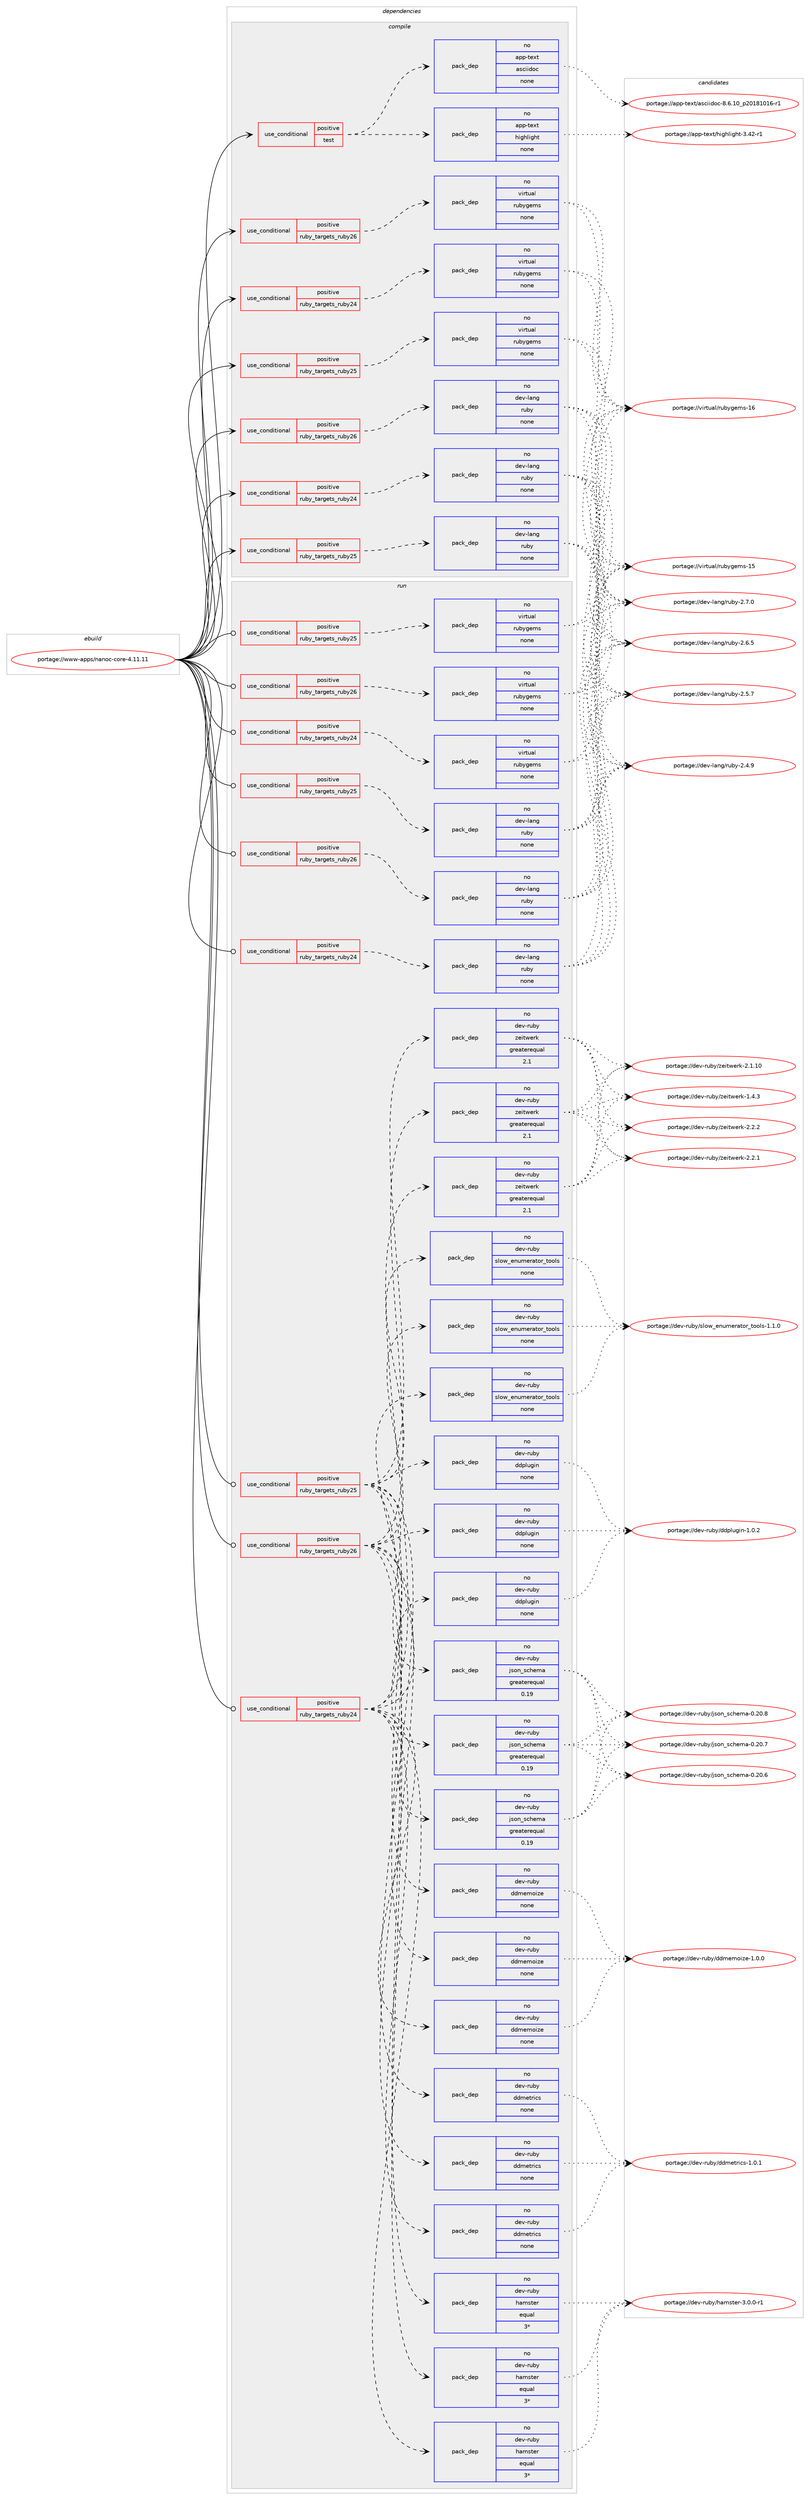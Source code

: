 digraph prolog {

# *************
# Graph options
# *************

newrank=true;
concentrate=true;
compound=true;
graph [rankdir=LR,fontname=Helvetica,fontsize=10,ranksep=1.5];#, ranksep=2.5, nodesep=0.2];
edge  [arrowhead=vee];
node  [fontname=Helvetica,fontsize=10];

# **********
# The ebuild
# **********

subgraph cluster_leftcol {
color=gray;
rank=same;
label=<<i>ebuild</i>>;
id [label="portage://www-apps/nanoc-core-4.11.11", color=red, width=4, href="../www-apps/nanoc-core-4.11.11.svg"];
}

# ****************
# The dependencies
# ****************

subgraph cluster_midcol {
color=gray;
label=<<i>dependencies</i>>;
subgraph cluster_compile {
fillcolor="#eeeeee";
style=filled;
label=<<i>compile</i>>;
subgraph cond6099 {
dependency33812 [label=<<TABLE BORDER="0" CELLBORDER="1" CELLSPACING="0" CELLPADDING="4"><TR><TD ROWSPAN="3" CELLPADDING="10">use_conditional</TD></TR><TR><TD>positive</TD></TR><TR><TD>ruby_targets_ruby24</TD></TR></TABLE>>, shape=none, color=red];
subgraph pack27102 {
dependency33813 [label=<<TABLE BORDER="0" CELLBORDER="1" CELLSPACING="0" CELLPADDING="4" WIDTH="220"><TR><TD ROWSPAN="6" CELLPADDING="30">pack_dep</TD></TR><TR><TD WIDTH="110">no</TD></TR><TR><TD>dev-lang</TD></TR><TR><TD>ruby</TD></TR><TR><TD>none</TD></TR><TR><TD></TD></TR></TABLE>>, shape=none, color=blue];
}
dependency33812:e -> dependency33813:w [weight=20,style="dashed",arrowhead="vee"];
}
id:e -> dependency33812:w [weight=20,style="solid",arrowhead="vee"];
subgraph cond6100 {
dependency33814 [label=<<TABLE BORDER="0" CELLBORDER="1" CELLSPACING="0" CELLPADDING="4"><TR><TD ROWSPAN="3" CELLPADDING="10">use_conditional</TD></TR><TR><TD>positive</TD></TR><TR><TD>ruby_targets_ruby24</TD></TR></TABLE>>, shape=none, color=red];
subgraph pack27103 {
dependency33815 [label=<<TABLE BORDER="0" CELLBORDER="1" CELLSPACING="0" CELLPADDING="4" WIDTH="220"><TR><TD ROWSPAN="6" CELLPADDING="30">pack_dep</TD></TR><TR><TD WIDTH="110">no</TD></TR><TR><TD>virtual</TD></TR><TR><TD>rubygems</TD></TR><TR><TD>none</TD></TR><TR><TD></TD></TR></TABLE>>, shape=none, color=blue];
}
dependency33814:e -> dependency33815:w [weight=20,style="dashed",arrowhead="vee"];
}
id:e -> dependency33814:w [weight=20,style="solid",arrowhead="vee"];
subgraph cond6101 {
dependency33816 [label=<<TABLE BORDER="0" CELLBORDER="1" CELLSPACING="0" CELLPADDING="4"><TR><TD ROWSPAN="3" CELLPADDING="10">use_conditional</TD></TR><TR><TD>positive</TD></TR><TR><TD>ruby_targets_ruby25</TD></TR></TABLE>>, shape=none, color=red];
subgraph pack27104 {
dependency33817 [label=<<TABLE BORDER="0" CELLBORDER="1" CELLSPACING="0" CELLPADDING="4" WIDTH="220"><TR><TD ROWSPAN="6" CELLPADDING="30">pack_dep</TD></TR><TR><TD WIDTH="110">no</TD></TR><TR><TD>dev-lang</TD></TR><TR><TD>ruby</TD></TR><TR><TD>none</TD></TR><TR><TD></TD></TR></TABLE>>, shape=none, color=blue];
}
dependency33816:e -> dependency33817:w [weight=20,style="dashed",arrowhead="vee"];
}
id:e -> dependency33816:w [weight=20,style="solid",arrowhead="vee"];
subgraph cond6102 {
dependency33818 [label=<<TABLE BORDER="0" CELLBORDER="1" CELLSPACING="0" CELLPADDING="4"><TR><TD ROWSPAN="3" CELLPADDING="10">use_conditional</TD></TR><TR><TD>positive</TD></TR><TR><TD>ruby_targets_ruby25</TD></TR></TABLE>>, shape=none, color=red];
subgraph pack27105 {
dependency33819 [label=<<TABLE BORDER="0" CELLBORDER="1" CELLSPACING="0" CELLPADDING="4" WIDTH="220"><TR><TD ROWSPAN="6" CELLPADDING="30">pack_dep</TD></TR><TR><TD WIDTH="110">no</TD></TR><TR><TD>virtual</TD></TR><TR><TD>rubygems</TD></TR><TR><TD>none</TD></TR><TR><TD></TD></TR></TABLE>>, shape=none, color=blue];
}
dependency33818:e -> dependency33819:w [weight=20,style="dashed",arrowhead="vee"];
}
id:e -> dependency33818:w [weight=20,style="solid",arrowhead="vee"];
subgraph cond6103 {
dependency33820 [label=<<TABLE BORDER="0" CELLBORDER="1" CELLSPACING="0" CELLPADDING="4"><TR><TD ROWSPAN="3" CELLPADDING="10">use_conditional</TD></TR><TR><TD>positive</TD></TR><TR><TD>ruby_targets_ruby26</TD></TR></TABLE>>, shape=none, color=red];
subgraph pack27106 {
dependency33821 [label=<<TABLE BORDER="0" CELLBORDER="1" CELLSPACING="0" CELLPADDING="4" WIDTH="220"><TR><TD ROWSPAN="6" CELLPADDING="30">pack_dep</TD></TR><TR><TD WIDTH="110">no</TD></TR><TR><TD>dev-lang</TD></TR><TR><TD>ruby</TD></TR><TR><TD>none</TD></TR><TR><TD></TD></TR></TABLE>>, shape=none, color=blue];
}
dependency33820:e -> dependency33821:w [weight=20,style="dashed",arrowhead="vee"];
}
id:e -> dependency33820:w [weight=20,style="solid",arrowhead="vee"];
subgraph cond6104 {
dependency33822 [label=<<TABLE BORDER="0" CELLBORDER="1" CELLSPACING="0" CELLPADDING="4"><TR><TD ROWSPAN="3" CELLPADDING="10">use_conditional</TD></TR><TR><TD>positive</TD></TR><TR><TD>ruby_targets_ruby26</TD></TR></TABLE>>, shape=none, color=red];
subgraph pack27107 {
dependency33823 [label=<<TABLE BORDER="0" CELLBORDER="1" CELLSPACING="0" CELLPADDING="4" WIDTH="220"><TR><TD ROWSPAN="6" CELLPADDING="30">pack_dep</TD></TR><TR><TD WIDTH="110">no</TD></TR><TR><TD>virtual</TD></TR><TR><TD>rubygems</TD></TR><TR><TD>none</TD></TR><TR><TD></TD></TR></TABLE>>, shape=none, color=blue];
}
dependency33822:e -> dependency33823:w [weight=20,style="dashed",arrowhead="vee"];
}
id:e -> dependency33822:w [weight=20,style="solid",arrowhead="vee"];
subgraph cond6105 {
dependency33824 [label=<<TABLE BORDER="0" CELLBORDER="1" CELLSPACING="0" CELLPADDING="4"><TR><TD ROWSPAN="3" CELLPADDING="10">use_conditional</TD></TR><TR><TD>positive</TD></TR><TR><TD>test</TD></TR></TABLE>>, shape=none, color=red];
subgraph pack27108 {
dependency33825 [label=<<TABLE BORDER="0" CELLBORDER="1" CELLSPACING="0" CELLPADDING="4" WIDTH="220"><TR><TD ROWSPAN="6" CELLPADDING="30">pack_dep</TD></TR><TR><TD WIDTH="110">no</TD></TR><TR><TD>app-text</TD></TR><TR><TD>asciidoc</TD></TR><TR><TD>none</TD></TR><TR><TD></TD></TR></TABLE>>, shape=none, color=blue];
}
dependency33824:e -> dependency33825:w [weight=20,style="dashed",arrowhead="vee"];
subgraph pack27109 {
dependency33826 [label=<<TABLE BORDER="0" CELLBORDER="1" CELLSPACING="0" CELLPADDING="4" WIDTH="220"><TR><TD ROWSPAN="6" CELLPADDING="30">pack_dep</TD></TR><TR><TD WIDTH="110">no</TD></TR><TR><TD>app-text</TD></TR><TR><TD>highlight</TD></TR><TR><TD>none</TD></TR><TR><TD></TD></TR></TABLE>>, shape=none, color=blue];
}
dependency33824:e -> dependency33826:w [weight=20,style="dashed",arrowhead="vee"];
}
id:e -> dependency33824:w [weight=20,style="solid",arrowhead="vee"];
}
subgraph cluster_compileandrun {
fillcolor="#eeeeee";
style=filled;
label=<<i>compile and run</i>>;
}
subgraph cluster_run {
fillcolor="#eeeeee";
style=filled;
label=<<i>run</i>>;
subgraph cond6106 {
dependency33827 [label=<<TABLE BORDER="0" CELLBORDER="1" CELLSPACING="0" CELLPADDING="4"><TR><TD ROWSPAN="3" CELLPADDING="10">use_conditional</TD></TR><TR><TD>positive</TD></TR><TR><TD>ruby_targets_ruby24</TD></TR></TABLE>>, shape=none, color=red];
subgraph pack27110 {
dependency33828 [label=<<TABLE BORDER="0" CELLBORDER="1" CELLSPACING="0" CELLPADDING="4" WIDTH="220"><TR><TD ROWSPAN="6" CELLPADDING="30">pack_dep</TD></TR><TR><TD WIDTH="110">no</TD></TR><TR><TD>dev-lang</TD></TR><TR><TD>ruby</TD></TR><TR><TD>none</TD></TR><TR><TD></TD></TR></TABLE>>, shape=none, color=blue];
}
dependency33827:e -> dependency33828:w [weight=20,style="dashed",arrowhead="vee"];
}
id:e -> dependency33827:w [weight=20,style="solid",arrowhead="odot"];
subgraph cond6107 {
dependency33829 [label=<<TABLE BORDER="0" CELLBORDER="1" CELLSPACING="0" CELLPADDING="4"><TR><TD ROWSPAN="3" CELLPADDING="10">use_conditional</TD></TR><TR><TD>positive</TD></TR><TR><TD>ruby_targets_ruby24</TD></TR></TABLE>>, shape=none, color=red];
subgraph pack27111 {
dependency33830 [label=<<TABLE BORDER="0" CELLBORDER="1" CELLSPACING="0" CELLPADDING="4" WIDTH="220"><TR><TD ROWSPAN="6" CELLPADDING="30">pack_dep</TD></TR><TR><TD WIDTH="110">no</TD></TR><TR><TD>dev-ruby</TD></TR><TR><TD>ddmemoize</TD></TR><TR><TD>none</TD></TR><TR><TD></TD></TR></TABLE>>, shape=none, color=blue];
}
dependency33829:e -> dependency33830:w [weight=20,style="dashed",arrowhead="vee"];
subgraph pack27112 {
dependency33831 [label=<<TABLE BORDER="0" CELLBORDER="1" CELLSPACING="0" CELLPADDING="4" WIDTH="220"><TR><TD ROWSPAN="6" CELLPADDING="30">pack_dep</TD></TR><TR><TD WIDTH="110">no</TD></TR><TR><TD>dev-ruby</TD></TR><TR><TD>ddmetrics</TD></TR><TR><TD>none</TD></TR><TR><TD></TD></TR></TABLE>>, shape=none, color=blue];
}
dependency33829:e -> dependency33831:w [weight=20,style="dashed",arrowhead="vee"];
subgraph pack27113 {
dependency33832 [label=<<TABLE BORDER="0" CELLBORDER="1" CELLSPACING="0" CELLPADDING="4" WIDTH="220"><TR><TD ROWSPAN="6" CELLPADDING="30">pack_dep</TD></TR><TR><TD WIDTH="110">no</TD></TR><TR><TD>dev-ruby</TD></TR><TR><TD>ddplugin</TD></TR><TR><TD>none</TD></TR><TR><TD></TD></TR></TABLE>>, shape=none, color=blue];
}
dependency33829:e -> dependency33832:w [weight=20,style="dashed",arrowhead="vee"];
subgraph pack27114 {
dependency33833 [label=<<TABLE BORDER="0" CELLBORDER="1" CELLSPACING="0" CELLPADDING="4" WIDTH="220"><TR><TD ROWSPAN="6" CELLPADDING="30">pack_dep</TD></TR><TR><TD WIDTH="110">no</TD></TR><TR><TD>dev-ruby</TD></TR><TR><TD>hamster</TD></TR><TR><TD>equal</TD></TR><TR><TD>3*</TD></TR></TABLE>>, shape=none, color=blue];
}
dependency33829:e -> dependency33833:w [weight=20,style="dashed",arrowhead="vee"];
subgraph pack27115 {
dependency33834 [label=<<TABLE BORDER="0" CELLBORDER="1" CELLSPACING="0" CELLPADDING="4" WIDTH="220"><TR><TD ROWSPAN="6" CELLPADDING="30">pack_dep</TD></TR><TR><TD WIDTH="110">no</TD></TR><TR><TD>dev-ruby</TD></TR><TR><TD>json_schema</TD></TR><TR><TD>greaterequal</TD></TR><TR><TD>0.19</TD></TR></TABLE>>, shape=none, color=blue];
}
dependency33829:e -> dependency33834:w [weight=20,style="dashed",arrowhead="vee"];
subgraph pack27116 {
dependency33835 [label=<<TABLE BORDER="0" CELLBORDER="1" CELLSPACING="0" CELLPADDING="4" WIDTH="220"><TR><TD ROWSPAN="6" CELLPADDING="30">pack_dep</TD></TR><TR><TD WIDTH="110">no</TD></TR><TR><TD>dev-ruby</TD></TR><TR><TD>slow_enumerator_tools</TD></TR><TR><TD>none</TD></TR><TR><TD></TD></TR></TABLE>>, shape=none, color=blue];
}
dependency33829:e -> dependency33835:w [weight=20,style="dashed",arrowhead="vee"];
subgraph pack27117 {
dependency33836 [label=<<TABLE BORDER="0" CELLBORDER="1" CELLSPACING="0" CELLPADDING="4" WIDTH="220"><TR><TD ROWSPAN="6" CELLPADDING="30">pack_dep</TD></TR><TR><TD WIDTH="110">no</TD></TR><TR><TD>dev-ruby</TD></TR><TR><TD>zeitwerk</TD></TR><TR><TD>greaterequal</TD></TR><TR><TD>2.1</TD></TR></TABLE>>, shape=none, color=blue];
}
dependency33829:e -> dependency33836:w [weight=20,style="dashed",arrowhead="vee"];
}
id:e -> dependency33829:w [weight=20,style="solid",arrowhead="odot"];
subgraph cond6108 {
dependency33837 [label=<<TABLE BORDER="0" CELLBORDER="1" CELLSPACING="0" CELLPADDING="4"><TR><TD ROWSPAN="3" CELLPADDING="10">use_conditional</TD></TR><TR><TD>positive</TD></TR><TR><TD>ruby_targets_ruby24</TD></TR></TABLE>>, shape=none, color=red];
subgraph pack27118 {
dependency33838 [label=<<TABLE BORDER="0" CELLBORDER="1" CELLSPACING="0" CELLPADDING="4" WIDTH="220"><TR><TD ROWSPAN="6" CELLPADDING="30">pack_dep</TD></TR><TR><TD WIDTH="110">no</TD></TR><TR><TD>virtual</TD></TR><TR><TD>rubygems</TD></TR><TR><TD>none</TD></TR><TR><TD></TD></TR></TABLE>>, shape=none, color=blue];
}
dependency33837:e -> dependency33838:w [weight=20,style="dashed",arrowhead="vee"];
}
id:e -> dependency33837:w [weight=20,style="solid",arrowhead="odot"];
subgraph cond6109 {
dependency33839 [label=<<TABLE BORDER="0" CELLBORDER="1" CELLSPACING="0" CELLPADDING="4"><TR><TD ROWSPAN="3" CELLPADDING="10">use_conditional</TD></TR><TR><TD>positive</TD></TR><TR><TD>ruby_targets_ruby25</TD></TR></TABLE>>, shape=none, color=red];
subgraph pack27119 {
dependency33840 [label=<<TABLE BORDER="0" CELLBORDER="1" CELLSPACING="0" CELLPADDING="4" WIDTH="220"><TR><TD ROWSPAN="6" CELLPADDING="30">pack_dep</TD></TR><TR><TD WIDTH="110">no</TD></TR><TR><TD>dev-lang</TD></TR><TR><TD>ruby</TD></TR><TR><TD>none</TD></TR><TR><TD></TD></TR></TABLE>>, shape=none, color=blue];
}
dependency33839:e -> dependency33840:w [weight=20,style="dashed",arrowhead="vee"];
}
id:e -> dependency33839:w [weight=20,style="solid",arrowhead="odot"];
subgraph cond6110 {
dependency33841 [label=<<TABLE BORDER="0" CELLBORDER="1" CELLSPACING="0" CELLPADDING="4"><TR><TD ROWSPAN="3" CELLPADDING="10">use_conditional</TD></TR><TR><TD>positive</TD></TR><TR><TD>ruby_targets_ruby25</TD></TR></TABLE>>, shape=none, color=red];
subgraph pack27120 {
dependency33842 [label=<<TABLE BORDER="0" CELLBORDER="1" CELLSPACING="0" CELLPADDING="4" WIDTH="220"><TR><TD ROWSPAN="6" CELLPADDING="30">pack_dep</TD></TR><TR><TD WIDTH="110">no</TD></TR><TR><TD>dev-ruby</TD></TR><TR><TD>ddmemoize</TD></TR><TR><TD>none</TD></TR><TR><TD></TD></TR></TABLE>>, shape=none, color=blue];
}
dependency33841:e -> dependency33842:w [weight=20,style="dashed",arrowhead="vee"];
subgraph pack27121 {
dependency33843 [label=<<TABLE BORDER="0" CELLBORDER="1" CELLSPACING="0" CELLPADDING="4" WIDTH="220"><TR><TD ROWSPAN="6" CELLPADDING="30">pack_dep</TD></TR><TR><TD WIDTH="110">no</TD></TR><TR><TD>dev-ruby</TD></TR><TR><TD>ddmetrics</TD></TR><TR><TD>none</TD></TR><TR><TD></TD></TR></TABLE>>, shape=none, color=blue];
}
dependency33841:e -> dependency33843:w [weight=20,style="dashed",arrowhead="vee"];
subgraph pack27122 {
dependency33844 [label=<<TABLE BORDER="0" CELLBORDER="1" CELLSPACING="0" CELLPADDING="4" WIDTH="220"><TR><TD ROWSPAN="6" CELLPADDING="30">pack_dep</TD></TR><TR><TD WIDTH="110">no</TD></TR><TR><TD>dev-ruby</TD></TR><TR><TD>ddplugin</TD></TR><TR><TD>none</TD></TR><TR><TD></TD></TR></TABLE>>, shape=none, color=blue];
}
dependency33841:e -> dependency33844:w [weight=20,style="dashed",arrowhead="vee"];
subgraph pack27123 {
dependency33845 [label=<<TABLE BORDER="0" CELLBORDER="1" CELLSPACING="0" CELLPADDING="4" WIDTH="220"><TR><TD ROWSPAN="6" CELLPADDING="30">pack_dep</TD></TR><TR><TD WIDTH="110">no</TD></TR><TR><TD>dev-ruby</TD></TR><TR><TD>hamster</TD></TR><TR><TD>equal</TD></TR><TR><TD>3*</TD></TR></TABLE>>, shape=none, color=blue];
}
dependency33841:e -> dependency33845:w [weight=20,style="dashed",arrowhead="vee"];
subgraph pack27124 {
dependency33846 [label=<<TABLE BORDER="0" CELLBORDER="1" CELLSPACING="0" CELLPADDING="4" WIDTH="220"><TR><TD ROWSPAN="6" CELLPADDING="30">pack_dep</TD></TR><TR><TD WIDTH="110">no</TD></TR><TR><TD>dev-ruby</TD></TR><TR><TD>json_schema</TD></TR><TR><TD>greaterequal</TD></TR><TR><TD>0.19</TD></TR></TABLE>>, shape=none, color=blue];
}
dependency33841:e -> dependency33846:w [weight=20,style="dashed",arrowhead="vee"];
subgraph pack27125 {
dependency33847 [label=<<TABLE BORDER="0" CELLBORDER="1" CELLSPACING="0" CELLPADDING="4" WIDTH="220"><TR><TD ROWSPAN="6" CELLPADDING="30">pack_dep</TD></TR><TR><TD WIDTH="110">no</TD></TR><TR><TD>dev-ruby</TD></TR><TR><TD>slow_enumerator_tools</TD></TR><TR><TD>none</TD></TR><TR><TD></TD></TR></TABLE>>, shape=none, color=blue];
}
dependency33841:e -> dependency33847:w [weight=20,style="dashed",arrowhead="vee"];
subgraph pack27126 {
dependency33848 [label=<<TABLE BORDER="0" CELLBORDER="1" CELLSPACING="0" CELLPADDING="4" WIDTH="220"><TR><TD ROWSPAN="6" CELLPADDING="30">pack_dep</TD></TR><TR><TD WIDTH="110">no</TD></TR><TR><TD>dev-ruby</TD></TR><TR><TD>zeitwerk</TD></TR><TR><TD>greaterequal</TD></TR><TR><TD>2.1</TD></TR></TABLE>>, shape=none, color=blue];
}
dependency33841:e -> dependency33848:w [weight=20,style="dashed",arrowhead="vee"];
}
id:e -> dependency33841:w [weight=20,style="solid",arrowhead="odot"];
subgraph cond6111 {
dependency33849 [label=<<TABLE BORDER="0" CELLBORDER="1" CELLSPACING="0" CELLPADDING="4"><TR><TD ROWSPAN="3" CELLPADDING="10">use_conditional</TD></TR><TR><TD>positive</TD></TR><TR><TD>ruby_targets_ruby25</TD></TR></TABLE>>, shape=none, color=red];
subgraph pack27127 {
dependency33850 [label=<<TABLE BORDER="0" CELLBORDER="1" CELLSPACING="0" CELLPADDING="4" WIDTH="220"><TR><TD ROWSPAN="6" CELLPADDING="30">pack_dep</TD></TR><TR><TD WIDTH="110">no</TD></TR><TR><TD>virtual</TD></TR><TR><TD>rubygems</TD></TR><TR><TD>none</TD></TR><TR><TD></TD></TR></TABLE>>, shape=none, color=blue];
}
dependency33849:e -> dependency33850:w [weight=20,style="dashed",arrowhead="vee"];
}
id:e -> dependency33849:w [weight=20,style="solid",arrowhead="odot"];
subgraph cond6112 {
dependency33851 [label=<<TABLE BORDER="0" CELLBORDER="1" CELLSPACING="0" CELLPADDING="4"><TR><TD ROWSPAN="3" CELLPADDING="10">use_conditional</TD></TR><TR><TD>positive</TD></TR><TR><TD>ruby_targets_ruby26</TD></TR></TABLE>>, shape=none, color=red];
subgraph pack27128 {
dependency33852 [label=<<TABLE BORDER="0" CELLBORDER="1" CELLSPACING="0" CELLPADDING="4" WIDTH="220"><TR><TD ROWSPAN="6" CELLPADDING="30">pack_dep</TD></TR><TR><TD WIDTH="110">no</TD></TR><TR><TD>dev-lang</TD></TR><TR><TD>ruby</TD></TR><TR><TD>none</TD></TR><TR><TD></TD></TR></TABLE>>, shape=none, color=blue];
}
dependency33851:e -> dependency33852:w [weight=20,style="dashed",arrowhead="vee"];
}
id:e -> dependency33851:w [weight=20,style="solid",arrowhead="odot"];
subgraph cond6113 {
dependency33853 [label=<<TABLE BORDER="0" CELLBORDER="1" CELLSPACING="0" CELLPADDING="4"><TR><TD ROWSPAN="3" CELLPADDING="10">use_conditional</TD></TR><TR><TD>positive</TD></TR><TR><TD>ruby_targets_ruby26</TD></TR></TABLE>>, shape=none, color=red];
subgraph pack27129 {
dependency33854 [label=<<TABLE BORDER="0" CELLBORDER="1" CELLSPACING="0" CELLPADDING="4" WIDTH="220"><TR><TD ROWSPAN="6" CELLPADDING="30">pack_dep</TD></TR><TR><TD WIDTH="110">no</TD></TR><TR><TD>dev-ruby</TD></TR><TR><TD>ddmemoize</TD></TR><TR><TD>none</TD></TR><TR><TD></TD></TR></TABLE>>, shape=none, color=blue];
}
dependency33853:e -> dependency33854:w [weight=20,style="dashed",arrowhead="vee"];
subgraph pack27130 {
dependency33855 [label=<<TABLE BORDER="0" CELLBORDER="1" CELLSPACING="0" CELLPADDING="4" WIDTH="220"><TR><TD ROWSPAN="6" CELLPADDING="30">pack_dep</TD></TR><TR><TD WIDTH="110">no</TD></TR><TR><TD>dev-ruby</TD></TR><TR><TD>ddmetrics</TD></TR><TR><TD>none</TD></TR><TR><TD></TD></TR></TABLE>>, shape=none, color=blue];
}
dependency33853:e -> dependency33855:w [weight=20,style="dashed",arrowhead="vee"];
subgraph pack27131 {
dependency33856 [label=<<TABLE BORDER="0" CELLBORDER="1" CELLSPACING="0" CELLPADDING="4" WIDTH="220"><TR><TD ROWSPAN="6" CELLPADDING="30">pack_dep</TD></TR><TR><TD WIDTH="110">no</TD></TR><TR><TD>dev-ruby</TD></TR><TR><TD>ddplugin</TD></TR><TR><TD>none</TD></TR><TR><TD></TD></TR></TABLE>>, shape=none, color=blue];
}
dependency33853:e -> dependency33856:w [weight=20,style="dashed",arrowhead="vee"];
subgraph pack27132 {
dependency33857 [label=<<TABLE BORDER="0" CELLBORDER="1" CELLSPACING="0" CELLPADDING="4" WIDTH="220"><TR><TD ROWSPAN="6" CELLPADDING="30">pack_dep</TD></TR><TR><TD WIDTH="110">no</TD></TR><TR><TD>dev-ruby</TD></TR><TR><TD>hamster</TD></TR><TR><TD>equal</TD></TR><TR><TD>3*</TD></TR></TABLE>>, shape=none, color=blue];
}
dependency33853:e -> dependency33857:w [weight=20,style="dashed",arrowhead="vee"];
subgraph pack27133 {
dependency33858 [label=<<TABLE BORDER="0" CELLBORDER="1" CELLSPACING="0" CELLPADDING="4" WIDTH="220"><TR><TD ROWSPAN="6" CELLPADDING="30">pack_dep</TD></TR><TR><TD WIDTH="110">no</TD></TR><TR><TD>dev-ruby</TD></TR><TR><TD>json_schema</TD></TR><TR><TD>greaterequal</TD></TR><TR><TD>0.19</TD></TR></TABLE>>, shape=none, color=blue];
}
dependency33853:e -> dependency33858:w [weight=20,style="dashed",arrowhead="vee"];
subgraph pack27134 {
dependency33859 [label=<<TABLE BORDER="0" CELLBORDER="1" CELLSPACING="0" CELLPADDING="4" WIDTH="220"><TR><TD ROWSPAN="6" CELLPADDING="30">pack_dep</TD></TR><TR><TD WIDTH="110">no</TD></TR><TR><TD>dev-ruby</TD></TR><TR><TD>slow_enumerator_tools</TD></TR><TR><TD>none</TD></TR><TR><TD></TD></TR></TABLE>>, shape=none, color=blue];
}
dependency33853:e -> dependency33859:w [weight=20,style="dashed",arrowhead="vee"];
subgraph pack27135 {
dependency33860 [label=<<TABLE BORDER="0" CELLBORDER="1" CELLSPACING="0" CELLPADDING="4" WIDTH="220"><TR><TD ROWSPAN="6" CELLPADDING="30">pack_dep</TD></TR><TR><TD WIDTH="110">no</TD></TR><TR><TD>dev-ruby</TD></TR><TR><TD>zeitwerk</TD></TR><TR><TD>greaterequal</TD></TR><TR><TD>2.1</TD></TR></TABLE>>, shape=none, color=blue];
}
dependency33853:e -> dependency33860:w [weight=20,style="dashed",arrowhead="vee"];
}
id:e -> dependency33853:w [weight=20,style="solid",arrowhead="odot"];
subgraph cond6114 {
dependency33861 [label=<<TABLE BORDER="0" CELLBORDER="1" CELLSPACING="0" CELLPADDING="4"><TR><TD ROWSPAN="3" CELLPADDING="10">use_conditional</TD></TR><TR><TD>positive</TD></TR><TR><TD>ruby_targets_ruby26</TD></TR></TABLE>>, shape=none, color=red];
subgraph pack27136 {
dependency33862 [label=<<TABLE BORDER="0" CELLBORDER="1" CELLSPACING="0" CELLPADDING="4" WIDTH="220"><TR><TD ROWSPAN="6" CELLPADDING="30">pack_dep</TD></TR><TR><TD WIDTH="110">no</TD></TR><TR><TD>virtual</TD></TR><TR><TD>rubygems</TD></TR><TR><TD>none</TD></TR><TR><TD></TD></TR></TABLE>>, shape=none, color=blue];
}
dependency33861:e -> dependency33862:w [weight=20,style="dashed",arrowhead="vee"];
}
id:e -> dependency33861:w [weight=20,style="solid",arrowhead="odot"];
}
}

# **************
# The candidates
# **************

subgraph cluster_choices {
rank=same;
color=gray;
label=<<i>candidates</i>>;

subgraph choice27102 {
color=black;
nodesep=1;
choice10010111845108971101034711411798121455046554648 [label="portage://dev-lang/ruby-2.7.0", color=red, width=4,href="../dev-lang/ruby-2.7.0.svg"];
choice10010111845108971101034711411798121455046544653 [label="portage://dev-lang/ruby-2.6.5", color=red, width=4,href="../dev-lang/ruby-2.6.5.svg"];
choice10010111845108971101034711411798121455046534655 [label="portage://dev-lang/ruby-2.5.7", color=red, width=4,href="../dev-lang/ruby-2.5.7.svg"];
choice10010111845108971101034711411798121455046524657 [label="portage://dev-lang/ruby-2.4.9", color=red, width=4,href="../dev-lang/ruby-2.4.9.svg"];
dependency33813:e -> choice10010111845108971101034711411798121455046554648:w [style=dotted,weight="100"];
dependency33813:e -> choice10010111845108971101034711411798121455046544653:w [style=dotted,weight="100"];
dependency33813:e -> choice10010111845108971101034711411798121455046534655:w [style=dotted,weight="100"];
dependency33813:e -> choice10010111845108971101034711411798121455046524657:w [style=dotted,weight="100"];
}
subgraph choice27103 {
color=black;
nodesep=1;
choice118105114116117971084711411798121103101109115454954 [label="portage://virtual/rubygems-16", color=red, width=4,href="../virtual/rubygems-16.svg"];
choice118105114116117971084711411798121103101109115454953 [label="portage://virtual/rubygems-15", color=red, width=4,href="../virtual/rubygems-15.svg"];
dependency33815:e -> choice118105114116117971084711411798121103101109115454954:w [style=dotted,weight="100"];
dependency33815:e -> choice118105114116117971084711411798121103101109115454953:w [style=dotted,weight="100"];
}
subgraph choice27104 {
color=black;
nodesep=1;
choice10010111845108971101034711411798121455046554648 [label="portage://dev-lang/ruby-2.7.0", color=red, width=4,href="../dev-lang/ruby-2.7.0.svg"];
choice10010111845108971101034711411798121455046544653 [label="portage://dev-lang/ruby-2.6.5", color=red, width=4,href="../dev-lang/ruby-2.6.5.svg"];
choice10010111845108971101034711411798121455046534655 [label="portage://dev-lang/ruby-2.5.7", color=red, width=4,href="../dev-lang/ruby-2.5.7.svg"];
choice10010111845108971101034711411798121455046524657 [label="portage://dev-lang/ruby-2.4.9", color=red, width=4,href="../dev-lang/ruby-2.4.9.svg"];
dependency33817:e -> choice10010111845108971101034711411798121455046554648:w [style=dotted,weight="100"];
dependency33817:e -> choice10010111845108971101034711411798121455046544653:w [style=dotted,weight="100"];
dependency33817:e -> choice10010111845108971101034711411798121455046534655:w [style=dotted,weight="100"];
dependency33817:e -> choice10010111845108971101034711411798121455046524657:w [style=dotted,weight="100"];
}
subgraph choice27105 {
color=black;
nodesep=1;
choice118105114116117971084711411798121103101109115454954 [label="portage://virtual/rubygems-16", color=red, width=4,href="../virtual/rubygems-16.svg"];
choice118105114116117971084711411798121103101109115454953 [label="portage://virtual/rubygems-15", color=red, width=4,href="../virtual/rubygems-15.svg"];
dependency33819:e -> choice118105114116117971084711411798121103101109115454954:w [style=dotted,weight="100"];
dependency33819:e -> choice118105114116117971084711411798121103101109115454953:w [style=dotted,weight="100"];
}
subgraph choice27106 {
color=black;
nodesep=1;
choice10010111845108971101034711411798121455046554648 [label="portage://dev-lang/ruby-2.7.0", color=red, width=4,href="../dev-lang/ruby-2.7.0.svg"];
choice10010111845108971101034711411798121455046544653 [label="portage://dev-lang/ruby-2.6.5", color=red, width=4,href="../dev-lang/ruby-2.6.5.svg"];
choice10010111845108971101034711411798121455046534655 [label="portage://dev-lang/ruby-2.5.7", color=red, width=4,href="../dev-lang/ruby-2.5.7.svg"];
choice10010111845108971101034711411798121455046524657 [label="portage://dev-lang/ruby-2.4.9", color=red, width=4,href="../dev-lang/ruby-2.4.9.svg"];
dependency33821:e -> choice10010111845108971101034711411798121455046554648:w [style=dotted,weight="100"];
dependency33821:e -> choice10010111845108971101034711411798121455046544653:w [style=dotted,weight="100"];
dependency33821:e -> choice10010111845108971101034711411798121455046534655:w [style=dotted,weight="100"];
dependency33821:e -> choice10010111845108971101034711411798121455046524657:w [style=dotted,weight="100"];
}
subgraph choice27107 {
color=black;
nodesep=1;
choice118105114116117971084711411798121103101109115454954 [label="portage://virtual/rubygems-16", color=red, width=4,href="../virtual/rubygems-16.svg"];
choice118105114116117971084711411798121103101109115454953 [label="portage://virtual/rubygems-15", color=red, width=4,href="../virtual/rubygems-15.svg"];
dependency33823:e -> choice118105114116117971084711411798121103101109115454954:w [style=dotted,weight="100"];
dependency33823:e -> choice118105114116117971084711411798121103101109115454953:w [style=dotted,weight="100"];
}
subgraph choice27108 {
color=black;
nodesep=1;
choice971121124511610112011647971159910510510011199455646544649489511250484956494849544511449 [label="portage://app-text/asciidoc-8.6.10_p20181016-r1", color=red, width=4,href="../app-text/asciidoc-8.6.10_p20181016-r1.svg"];
dependency33825:e -> choice971121124511610112011647971159910510510011199455646544649489511250484956494849544511449:w [style=dotted,weight="100"];
}
subgraph choice27109 {
color=black;
nodesep=1;
choice97112112451161011201164710410510310410810510310411645514652504511449 [label="portage://app-text/highlight-3.42-r1", color=red, width=4,href="../app-text/highlight-3.42-r1.svg"];
dependency33826:e -> choice97112112451161011201164710410510310410810510310411645514652504511449:w [style=dotted,weight="100"];
}
subgraph choice27110 {
color=black;
nodesep=1;
choice10010111845108971101034711411798121455046554648 [label="portage://dev-lang/ruby-2.7.0", color=red, width=4,href="../dev-lang/ruby-2.7.0.svg"];
choice10010111845108971101034711411798121455046544653 [label="portage://dev-lang/ruby-2.6.5", color=red, width=4,href="../dev-lang/ruby-2.6.5.svg"];
choice10010111845108971101034711411798121455046534655 [label="portage://dev-lang/ruby-2.5.7", color=red, width=4,href="../dev-lang/ruby-2.5.7.svg"];
choice10010111845108971101034711411798121455046524657 [label="portage://dev-lang/ruby-2.4.9", color=red, width=4,href="../dev-lang/ruby-2.4.9.svg"];
dependency33828:e -> choice10010111845108971101034711411798121455046554648:w [style=dotted,weight="100"];
dependency33828:e -> choice10010111845108971101034711411798121455046544653:w [style=dotted,weight="100"];
dependency33828:e -> choice10010111845108971101034711411798121455046534655:w [style=dotted,weight="100"];
dependency33828:e -> choice10010111845108971101034711411798121455046524657:w [style=dotted,weight="100"];
}
subgraph choice27111 {
color=black;
nodesep=1;
choice100101118451141179812147100100109101109111105122101454946484648 [label="portage://dev-ruby/ddmemoize-1.0.0", color=red, width=4,href="../dev-ruby/ddmemoize-1.0.0.svg"];
dependency33830:e -> choice100101118451141179812147100100109101109111105122101454946484648:w [style=dotted,weight="100"];
}
subgraph choice27112 {
color=black;
nodesep=1;
choice10010111845114117981214710010010910111611410599115454946484649 [label="portage://dev-ruby/ddmetrics-1.0.1", color=red, width=4,href="../dev-ruby/ddmetrics-1.0.1.svg"];
dependency33831:e -> choice10010111845114117981214710010010910111611410599115454946484649:w [style=dotted,weight="100"];
}
subgraph choice27113 {
color=black;
nodesep=1;
choice100101118451141179812147100100112108117103105110454946484650 [label="portage://dev-ruby/ddplugin-1.0.2", color=red, width=4,href="../dev-ruby/ddplugin-1.0.2.svg"];
dependency33832:e -> choice100101118451141179812147100100112108117103105110454946484650:w [style=dotted,weight="100"];
}
subgraph choice27114 {
color=black;
nodesep=1;
choice100101118451141179812147104971091151161011144551464846484511449 [label="portage://dev-ruby/hamster-3.0.0-r1", color=red, width=4,href="../dev-ruby/hamster-3.0.0-r1.svg"];
dependency33833:e -> choice100101118451141179812147104971091151161011144551464846484511449:w [style=dotted,weight="100"];
}
subgraph choice27115 {
color=black;
nodesep=1;
choice10010111845114117981214710611511111095115991041011099745484650484656 [label="portage://dev-ruby/json_schema-0.20.8", color=red, width=4,href="../dev-ruby/json_schema-0.20.8.svg"];
choice10010111845114117981214710611511111095115991041011099745484650484655 [label="portage://dev-ruby/json_schema-0.20.7", color=red, width=4,href="../dev-ruby/json_schema-0.20.7.svg"];
choice10010111845114117981214710611511111095115991041011099745484650484654 [label="portage://dev-ruby/json_schema-0.20.6", color=red, width=4,href="../dev-ruby/json_schema-0.20.6.svg"];
dependency33834:e -> choice10010111845114117981214710611511111095115991041011099745484650484656:w [style=dotted,weight="100"];
dependency33834:e -> choice10010111845114117981214710611511111095115991041011099745484650484655:w [style=dotted,weight="100"];
dependency33834:e -> choice10010111845114117981214710611511111095115991041011099745484650484654:w [style=dotted,weight="100"];
}
subgraph choice27116 {
color=black;
nodesep=1;
choice100101118451141179812147115108111119951011101171091011149711611111495116111111108115454946494648 [label="portage://dev-ruby/slow_enumerator_tools-1.1.0", color=red, width=4,href="../dev-ruby/slow_enumerator_tools-1.1.0.svg"];
dependency33835:e -> choice100101118451141179812147115108111119951011101171091011149711611111495116111111108115454946494648:w [style=dotted,weight="100"];
}
subgraph choice27117 {
color=black;
nodesep=1;
choice100101118451141179812147122101105116119101114107455046504650 [label="portage://dev-ruby/zeitwerk-2.2.2", color=red, width=4,href="../dev-ruby/zeitwerk-2.2.2.svg"];
choice100101118451141179812147122101105116119101114107455046504649 [label="portage://dev-ruby/zeitwerk-2.2.1", color=red, width=4,href="../dev-ruby/zeitwerk-2.2.1.svg"];
choice10010111845114117981214712210110511611910111410745504649464948 [label="portage://dev-ruby/zeitwerk-2.1.10", color=red, width=4,href="../dev-ruby/zeitwerk-2.1.10.svg"];
choice100101118451141179812147122101105116119101114107454946524651 [label="portage://dev-ruby/zeitwerk-1.4.3", color=red, width=4,href="../dev-ruby/zeitwerk-1.4.3.svg"];
dependency33836:e -> choice100101118451141179812147122101105116119101114107455046504650:w [style=dotted,weight="100"];
dependency33836:e -> choice100101118451141179812147122101105116119101114107455046504649:w [style=dotted,weight="100"];
dependency33836:e -> choice10010111845114117981214712210110511611910111410745504649464948:w [style=dotted,weight="100"];
dependency33836:e -> choice100101118451141179812147122101105116119101114107454946524651:w [style=dotted,weight="100"];
}
subgraph choice27118 {
color=black;
nodesep=1;
choice118105114116117971084711411798121103101109115454954 [label="portage://virtual/rubygems-16", color=red, width=4,href="../virtual/rubygems-16.svg"];
choice118105114116117971084711411798121103101109115454953 [label="portage://virtual/rubygems-15", color=red, width=4,href="../virtual/rubygems-15.svg"];
dependency33838:e -> choice118105114116117971084711411798121103101109115454954:w [style=dotted,weight="100"];
dependency33838:e -> choice118105114116117971084711411798121103101109115454953:w [style=dotted,weight="100"];
}
subgraph choice27119 {
color=black;
nodesep=1;
choice10010111845108971101034711411798121455046554648 [label="portage://dev-lang/ruby-2.7.0", color=red, width=4,href="../dev-lang/ruby-2.7.0.svg"];
choice10010111845108971101034711411798121455046544653 [label="portage://dev-lang/ruby-2.6.5", color=red, width=4,href="../dev-lang/ruby-2.6.5.svg"];
choice10010111845108971101034711411798121455046534655 [label="portage://dev-lang/ruby-2.5.7", color=red, width=4,href="../dev-lang/ruby-2.5.7.svg"];
choice10010111845108971101034711411798121455046524657 [label="portage://dev-lang/ruby-2.4.9", color=red, width=4,href="../dev-lang/ruby-2.4.9.svg"];
dependency33840:e -> choice10010111845108971101034711411798121455046554648:w [style=dotted,weight="100"];
dependency33840:e -> choice10010111845108971101034711411798121455046544653:w [style=dotted,weight="100"];
dependency33840:e -> choice10010111845108971101034711411798121455046534655:w [style=dotted,weight="100"];
dependency33840:e -> choice10010111845108971101034711411798121455046524657:w [style=dotted,weight="100"];
}
subgraph choice27120 {
color=black;
nodesep=1;
choice100101118451141179812147100100109101109111105122101454946484648 [label="portage://dev-ruby/ddmemoize-1.0.0", color=red, width=4,href="../dev-ruby/ddmemoize-1.0.0.svg"];
dependency33842:e -> choice100101118451141179812147100100109101109111105122101454946484648:w [style=dotted,weight="100"];
}
subgraph choice27121 {
color=black;
nodesep=1;
choice10010111845114117981214710010010910111611410599115454946484649 [label="portage://dev-ruby/ddmetrics-1.0.1", color=red, width=4,href="../dev-ruby/ddmetrics-1.0.1.svg"];
dependency33843:e -> choice10010111845114117981214710010010910111611410599115454946484649:w [style=dotted,weight="100"];
}
subgraph choice27122 {
color=black;
nodesep=1;
choice100101118451141179812147100100112108117103105110454946484650 [label="portage://dev-ruby/ddplugin-1.0.2", color=red, width=4,href="../dev-ruby/ddplugin-1.0.2.svg"];
dependency33844:e -> choice100101118451141179812147100100112108117103105110454946484650:w [style=dotted,weight="100"];
}
subgraph choice27123 {
color=black;
nodesep=1;
choice100101118451141179812147104971091151161011144551464846484511449 [label="portage://dev-ruby/hamster-3.0.0-r1", color=red, width=4,href="../dev-ruby/hamster-3.0.0-r1.svg"];
dependency33845:e -> choice100101118451141179812147104971091151161011144551464846484511449:w [style=dotted,weight="100"];
}
subgraph choice27124 {
color=black;
nodesep=1;
choice10010111845114117981214710611511111095115991041011099745484650484656 [label="portage://dev-ruby/json_schema-0.20.8", color=red, width=4,href="../dev-ruby/json_schema-0.20.8.svg"];
choice10010111845114117981214710611511111095115991041011099745484650484655 [label="portage://dev-ruby/json_schema-0.20.7", color=red, width=4,href="../dev-ruby/json_schema-0.20.7.svg"];
choice10010111845114117981214710611511111095115991041011099745484650484654 [label="portage://dev-ruby/json_schema-0.20.6", color=red, width=4,href="../dev-ruby/json_schema-0.20.6.svg"];
dependency33846:e -> choice10010111845114117981214710611511111095115991041011099745484650484656:w [style=dotted,weight="100"];
dependency33846:e -> choice10010111845114117981214710611511111095115991041011099745484650484655:w [style=dotted,weight="100"];
dependency33846:e -> choice10010111845114117981214710611511111095115991041011099745484650484654:w [style=dotted,weight="100"];
}
subgraph choice27125 {
color=black;
nodesep=1;
choice100101118451141179812147115108111119951011101171091011149711611111495116111111108115454946494648 [label="portage://dev-ruby/slow_enumerator_tools-1.1.0", color=red, width=4,href="../dev-ruby/slow_enumerator_tools-1.1.0.svg"];
dependency33847:e -> choice100101118451141179812147115108111119951011101171091011149711611111495116111111108115454946494648:w [style=dotted,weight="100"];
}
subgraph choice27126 {
color=black;
nodesep=1;
choice100101118451141179812147122101105116119101114107455046504650 [label="portage://dev-ruby/zeitwerk-2.2.2", color=red, width=4,href="../dev-ruby/zeitwerk-2.2.2.svg"];
choice100101118451141179812147122101105116119101114107455046504649 [label="portage://dev-ruby/zeitwerk-2.2.1", color=red, width=4,href="../dev-ruby/zeitwerk-2.2.1.svg"];
choice10010111845114117981214712210110511611910111410745504649464948 [label="portage://dev-ruby/zeitwerk-2.1.10", color=red, width=4,href="../dev-ruby/zeitwerk-2.1.10.svg"];
choice100101118451141179812147122101105116119101114107454946524651 [label="portage://dev-ruby/zeitwerk-1.4.3", color=red, width=4,href="../dev-ruby/zeitwerk-1.4.3.svg"];
dependency33848:e -> choice100101118451141179812147122101105116119101114107455046504650:w [style=dotted,weight="100"];
dependency33848:e -> choice100101118451141179812147122101105116119101114107455046504649:w [style=dotted,weight="100"];
dependency33848:e -> choice10010111845114117981214712210110511611910111410745504649464948:w [style=dotted,weight="100"];
dependency33848:e -> choice100101118451141179812147122101105116119101114107454946524651:w [style=dotted,weight="100"];
}
subgraph choice27127 {
color=black;
nodesep=1;
choice118105114116117971084711411798121103101109115454954 [label="portage://virtual/rubygems-16", color=red, width=4,href="../virtual/rubygems-16.svg"];
choice118105114116117971084711411798121103101109115454953 [label="portage://virtual/rubygems-15", color=red, width=4,href="../virtual/rubygems-15.svg"];
dependency33850:e -> choice118105114116117971084711411798121103101109115454954:w [style=dotted,weight="100"];
dependency33850:e -> choice118105114116117971084711411798121103101109115454953:w [style=dotted,weight="100"];
}
subgraph choice27128 {
color=black;
nodesep=1;
choice10010111845108971101034711411798121455046554648 [label="portage://dev-lang/ruby-2.7.0", color=red, width=4,href="../dev-lang/ruby-2.7.0.svg"];
choice10010111845108971101034711411798121455046544653 [label="portage://dev-lang/ruby-2.6.5", color=red, width=4,href="../dev-lang/ruby-2.6.5.svg"];
choice10010111845108971101034711411798121455046534655 [label="portage://dev-lang/ruby-2.5.7", color=red, width=4,href="../dev-lang/ruby-2.5.7.svg"];
choice10010111845108971101034711411798121455046524657 [label="portage://dev-lang/ruby-2.4.9", color=red, width=4,href="../dev-lang/ruby-2.4.9.svg"];
dependency33852:e -> choice10010111845108971101034711411798121455046554648:w [style=dotted,weight="100"];
dependency33852:e -> choice10010111845108971101034711411798121455046544653:w [style=dotted,weight="100"];
dependency33852:e -> choice10010111845108971101034711411798121455046534655:w [style=dotted,weight="100"];
dependency33852:e -> choice10010111845108971101034711411798121455046524657:w [style=dotted,weight="100"];
}
subgraph choice27129 {
color=black;
nodesep=1;
choice100101118451141179812147100100109101109111105122101454946484648 [label="portage://dev-ruby/ddmemoize-1.0.0", color=red, width=4,href="../dev-ruby/ddmemoize-1.0.0.svg"];
dependency33854:e -> choice100101118451141179812147100100109101109111105122101454946484648:w [style=dotted,weight="100"];
}
subgraph choice27130 {
color=black;
nodesep=1;
choice10010111845114117981214710010010910111611410599115454946484649 [label="portage://dev-ruby/ddmetrics-1.0.1", color=red, width=4,href="../dev-ruby/ddmetrics-1.0.1.svg"];
dependency33855:e -> choice10010111845114117981214710010010910111611410599115454946484649:w [style=dotted,weight="100"];
}
subgraph choice27131 {
color=black;
nodesep=1;
choice100101118451141179812147100100112108117103105110454946484650 [label="portage://dev-ruby/ddplugin-1.0.2", color=red, width=4,href="../dev-ruby/ddplugin-1.0.2.svg"];
dependency33856:e -> choice100101118451141179812147100100112108117103105110454946484650:w [style=dotted,weight="100"];
}
subgraph choice27132 {
color=black;
nodesep=1;
choice100101118451141179812147104971091151161011144551464846484511449 [label="portage://dev-ruby/hamster-3.0.0-r1", color=red, width=4,href="../dev-ruby/hamster-3.0.0-r1.svg"];
dependency33857:e -> choice100101118451141179812147104971091151161011144551464846484511449:w [style=dotted,weight="100"];
}
subgraph choice27133 {
color=black;
nodesep=1;
choice10010111845114117981214710611511111095115991041011099745484650484656 [label="portage://dev-ruby/json_schema-0.20.8", color=red, width=4,href="../dev-ruby/json_schema-0.20.8.svg"];
choice10010111845114117981214710611511111095115991041011099745484650484655 [label="portage://dev-ruby/json_schema-0.20.7", color=red, width=4,href="../dev-ruby/json_schema-0.20.7.svg"];
choice10010111845114117981214710611511111095115991041011099745484650484654 [label="portage://dev-ruby/json_schema-0.20.6", color=red, width=4,href="../dev-ruby/json_schema-0.20.6.svg"];
dependency33858:e -> choice10010111845114117981214710611511111095115991041011099745484650484656:w [style=dotted,weight="100"];
dependency33858:e -> choice10010111845114117981214710611511111095115991041011099745484650484655:w [style=dotted,weight="100"];
dependency33858:e -> choice10010111845114117981214710611511111095115991041011099745484650484654:w [style=dotted,weight="100"];
}
subgraph choice27134 {
color=black;
nodesep=1;
choice100101118451141179812147115108111119951011101171091011149711611111495116111111108115454946494648 [label="portage://dev-ruby/slow_enumerator_tools-1.1.0", color=red, width=4,href="../dev-ruby/slow_enumerator_tools-1.1.0.svg"];
dependency33859:e -> choice100101118451141179812147115108111119951011101171091011149711611111495116111111108115454946494648:w [style=dotted,weight="100"];
}
subgraph choice27135 {
color=black;
nodesep=1;
choice100101118451141179812147122101105116119101114107455046504650 [label="portage://dev-ruby/zeitwerk-2.2.2", color=red, width=4,href="../dev-ruby/zeitwerk-2.2.2.svg"];
choice100101118451141179812147122101105116119101114107455046504649 [label="portage://dev-ruby/zeitwerk-2.2.1", color=red, width=4,href="../dev-ruby/zeitwerk-2.2.1.svg"];
choice10010111845114117981214712210110511611910111410745504649464948 [label="portage://dev-ruby/zeitwerk-2.1.10", color=red, width=4,href="../dev-ruby/zeitwerk-2.1.10.svg"];
choice100101118451141179812147122101105116119101114107454946524651 [label="portage://dev-ruby/zeitwerk-1.4.3", color=red, width=4,href="../dev-ruby/zeitwerk-1.4.3.svg"];
dependency33860:e -> choice100101118451141179812147122101105116119101114107455046504650:w [style=dotted,weight="100"];
dependency33860:e -> choice100101118451141179812147122101105116119101114107455046504649:w [style=dotted,weight="100"];
dependency33860:e -> choice10010111845114117981214712210110511611910111410745504649464948:w [style=dotted,weight="100"];
dependency33860:e -> choice100101118451141179812147122101105116119101114107454946524651:w [style=dotted,weight="100"];
}
subgraph choice27136 {
color=black;
nodesep=1;
choice118105114116117971084711411798121103101109115454954 [label="portage://virtual/rubygems-16", color=red, width=4,href="../virtual/rubygems-16.svg"];
choice118105114116117971084711411798121103101109115454953 [label="portage://virtual/rubygems-15", color=red, width=4,href="../virtual/rubygems-15.svg"];
dependency33862:e -> choice118105114116117971084711411798121103101109115454954:w [style=dotted,weight="100"];
dependency33862:e -> choice118105114116117971084711411798121103101109115454953:w [style=dotted,weight="100"];
}
}

}
